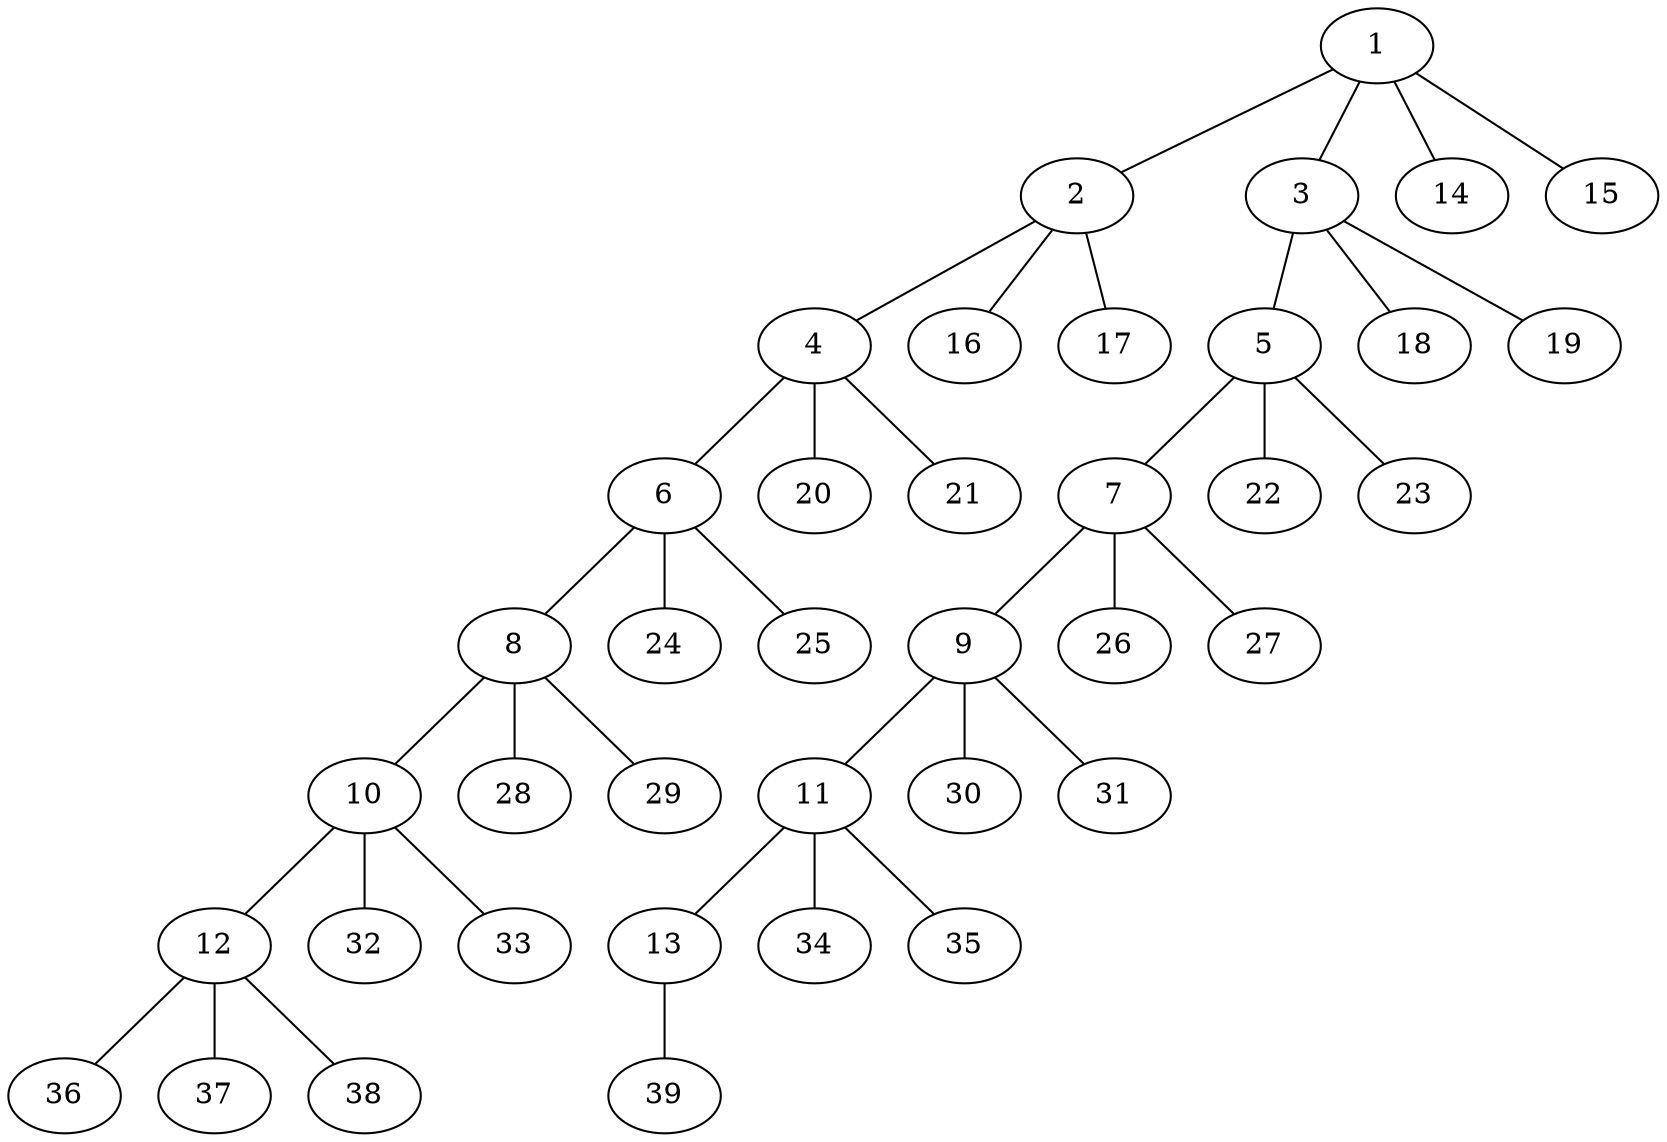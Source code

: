 graph molecule_3641 {
	1	 [chem=C];
	2	 [chem=C];
	1 -- 2	 [valence=1];
	3	 [chem=C];
	1 -- 3	 [valence=1];
	14	 [chem=H];
	1 -- 14	 [valence=1];
	15	 [chem=H];
	1 -- 15	 [valence=1];
	4	 [chem=C];
	2 -- 4	 [valence=1];
	16	 [chem=H];
	2 -- 16	 [valence=1];
	17	 [chem=H];
	2 -- 17	 [valence=1];
	5	 [chem=C];
	3 -- 5	 [valence=1];
	18	 [chem=H];
	3 -- 18	 [valence=1];
	19	 [chem=H];
	3 -- 19	 [valence=1];
	6	 [chem=C];
	4 -- 6	 [valence=1];
	20	 [chem=H];
	4 -- 20	 [valence=1];
	21	 [chem=H];
	4 -- 21	 [valence=1];
	7	 [chem=C];
	5 -- 7	 [valence=1];
	22	 [chem=H];
	5 -- 22	 [valence=1];
	23	 [chem=H];
	5 -- 23	 [valence=1];
	8	 [chem=C];
	6 -- 8	 [valence=1];
	24	 [chem=H];
	6 -- 24	 [valence=1];
	25	 [chem=H];
	6 -- 25	 [valence=1];
	9	 [chem=C];
	7 -- 9	 [valence=1];
	26	 [chem=H];
	7 -- 26	 [valence=1];
	27	 [chem=H];
	7 -- 27	 [valence=1];
	10	 [chem=C];
	8 -- 10	 [valence=1];
	28	 [chem=H];
	8 -- 28	 [valence=1];
	29	 [chem=H];
	8 -- 29	 [valence=1];
	11	 [chem=C];
	9 -- 11	 [valence=1];
	30	 [chem=H];
	9 -- 30	 [valence=1];
	31	 [chem=H];
	9 -- 31	 [valence=1];
	12	 [chem=C];
	10 -- 12	 [valence=1];
	32	 [chem=H];
	10 -- 32	 [valence=1];
	33	 [chem=H];
	10 -- 33	 [valence=1];
	13	 [chem=O];
	11 -- 13	 [valence=1];
	34	 [chem=H];
	11 -- 34	 [valence=1];
	35	 [chem=H];
	11 -- 35	 [valence=1];
	36	 [chem=H];
	12 -- 36	 [valence=1];
	37	 [chem=H];
	12 -- 37	 [valence=1];
	38	 [chem=H];
	12 -- 38	 [valence=1];
	39	 [chem=H];
	13 -- 39	 [valence=1];
}
